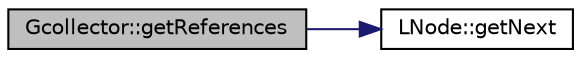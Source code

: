 digraph "Gcollector::getReferences"
{
 // INTERACTIVE_SVG=YES
 // LATEX_PDF_SIZE
  edge [fontname="Helvetica",fontsize="10",labelfontname="Helvetica",labelfontsize="10"];
  node [fontname="Helvetica",fontsize="10",shape=record];
  rankdir="LR";
  Node1 [label="Gcollector::getReferences",height=0.2,width=0.4,color="black", fillcolor="grey75", style="filled", fontcolor="black",tooltip=" "];
  Node1 -> Node2 [color="midnightblue",fontsize="10",style="solid",fontname="Helvetica"];
  Node2 [label="LNode::getNext",height=0.2,width=0.4,color="black", fillcolor="white", style="filled",URL="$classLNode.html#ad910b1e5417b9e879e448d7d85976d46",tooltip=" "];
}

